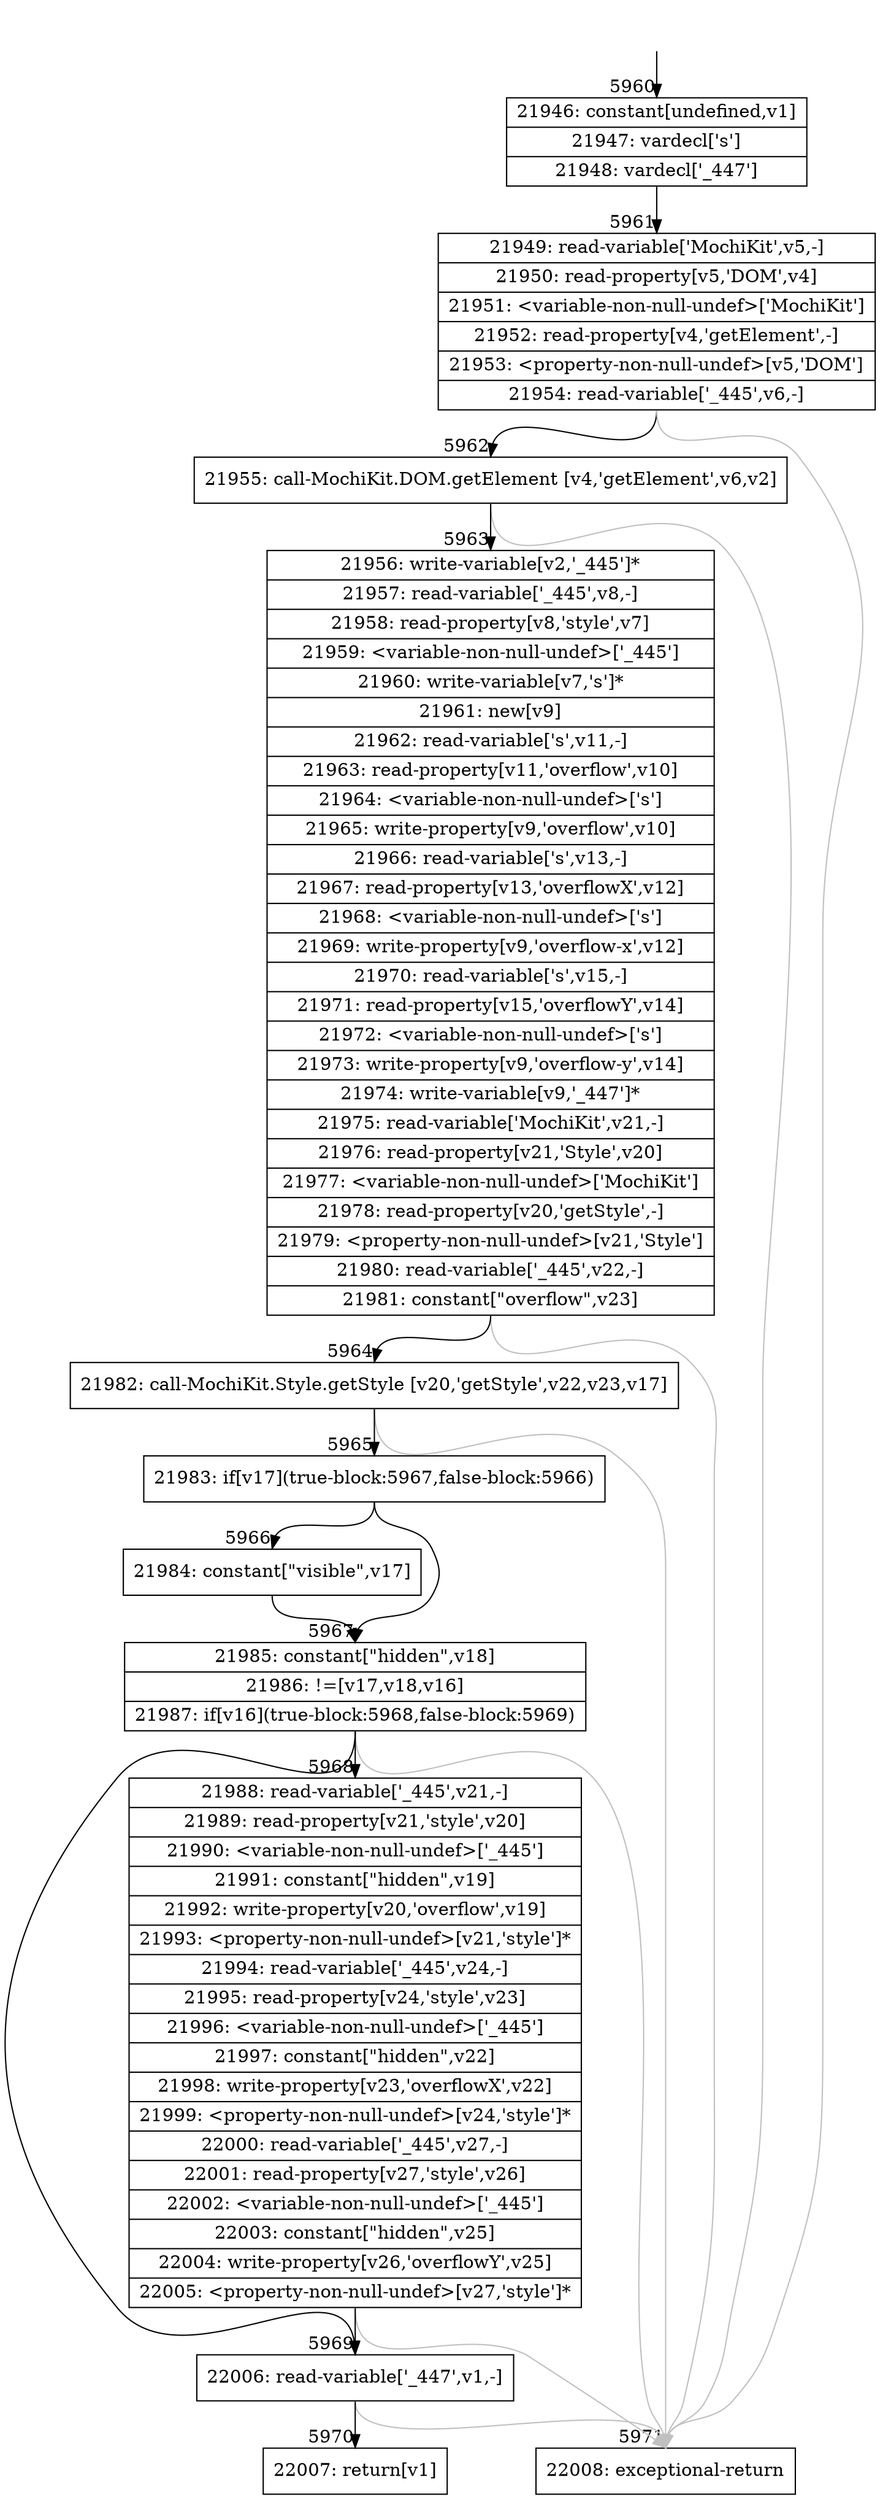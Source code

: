 digraph {
rankdir="TD"
BB_entry404[shape=none,label=""];
BB_entry404 -> BB5960 [tailport=s, headport=n, headlabel="    5960"]
BB5960 [shape=record label="{21946: constant[undefined,v1]|21947: vardecl['s']|21948: vardecl['_447']}" ] 
BB5960 -> BB5961 [tailport=s, headport=n, headlabel="      5961"]
BB5961 [shape=record label="{21949: read-variable['MochiKit',v5,-]|21950: read-property[v5,'DOM',v4]|21951: \<variable-non-null-undef\>['MochiKit']|21952: read-property[v4,'getElement',-]|21953: \<property-non-null-undef\>[v5,'DOM']|21954: read-variable['_445',v6,-]}" ] 
BB5961 -> BB5962 [tailport=s, headport=n, headlabel="      5962"]
BB5961 -> BB5971 [tailport=s, headport=n, color=gray, headlabel="      5971"]
BB5962 [shape=record label="{21955: call-MochiKit.DOM.getElement [v4,'getElement',v6,v2]}" ] 
BB5962 -> BB5963 [tailport=s, headport=n, headlabel="      5963"]
BB5962 -> BB5971 [tailport=s, headport=n, color=gray]
BB5963 [shape=record label="{21956: write-variable[v2,'_445']*|21957: read-variable['_445',v8,-]|21958: read-property[v8,'style',v7]|21959: \<variable-non-null-undef\>['_445']|21960: write-variable[v7,'s']*|21961: new[v9]|21962: read-variable['s',v11,-]|21963: read-property[v11,'overflow',v10]|21964: \<variable-non-null-undef\>['s']|21965: write-property[v9,'overflow',v10]|21966: read-variable['s',v13,-]|21967: read-property[v13,'overflowX',v12]|21968: \<variable-non-null-undef\>['s']|21969: write-property[v9,'overflow-x',v12]|21970: read-variable['s',v15,-]|21971: read-property[v15,'overflowY',v14]|21972: \<variable-non-null-undef\>['s']|21973: write-property[v9,'overflow-y',v14]|21974: write-variable[v9,'_447']*|21975: read-variable['MochiKit',v21,-]|21976: read-property[v21,'Style',v20]|21977: \<variable-non-null-undef\>['MochiKit']|21978: read-property[v20,'getStyle',-]|21979: \<property-non-null-undef\>[v21,'Style']|21980: read-variable['_445',v22,-]|21981: constant[\"overflow\",v23]}" ] 
BB5963 -> BB5964 [tailport=s, headport=n, headlabel="      5964"]
BB5963 -> BB5971 [tailport=s, headport=n, color=gray]
BB5964 [shape=record label="{21982: call-MochiKit.Style.getStyle [v20,'getStyle',v22,v23,v17]}" ] 
BB5964 -> BB5965 [tailport=s, headport=n, headlabel="      5965"]
BB5964 -> BB5971 [tailport=s, headport=n, color=gray]
BB5965 [shape=record label="{21983: if[v17](true-block:5967,false-block:5966)}" ] 
BB5965 -> BB5967 [tailport=s, headport=n, headlabel="      5967"]
BB5965 -> BB5966 [tailport=s, headport=n, headlabel="      5966"]
BB5966 [shape=record label="{21984: constant[\"visible\",v17]}" ] 
BB5966 -> BB5967 [tailport=s, headport=n]
BB5967 [shape=record label="{21985: constant[\"hidden\",v18]|21986: !=[v17,v18,v16]|21987: if[v16](true-block:5968,false-block:5969)}" ] 
BB5967 -> BB5968 [tailport=s, headport=n, headlabel="      5968"]
BB5967 -> BB5969 [tailport=s, headport=n, headlabel="      5969"]
BB5967 -> BB5971 [tailport=s, headport=n, color=gray]
BB5968 [shape=record label="{21988: read-variable['_445',v21,-]|21989: read-property[v21,'style',v20]|21990: \<variable-non-null-undef\>['_445']|21991: constant[\"hidden\",v19]|21992: write-property[v20,'overflow',v19]|21993: \<property-non-null-undef\>[v21,'style']*|21994: read-variable['_445',v24,-]|21995: read-property[v24,'style',v23]|21996: \<variable-non-null-undef\>['_445']|21997: constant[\"hidden\",v22]|21998: write-property[v23,'overflowX',v22]|21999: \<property-non-null-undef\>[v24,'style']*|22000: read-variable['_445',v27,-]|22001: read-property[v27,'style',v26]|22002: \<variable-non-null-undef\>['_445']|22003: constant[\"hidden\",v25]|22004: write-property[v26,'overflowY',v25]|22005: \<property-non-null-undef\>[v27,'style']*}" ] 
BB5968 -> BB5969 [tailport=s, headport=n]
BB5968 -> BB5971 [tailport=s, headport=n, color=gray]
BB5969 [shape=record label="{22006: read-variable['_447',v1,-]}" ] 
BB5969 -> BB5970 [tailport=s, headport=n, headlabel="      5970"]
BB5969 -> BB5971 [tailport=s, headport=n, color=gray]
BB5970 [shape=record label="{22007: return[v1]}" ] 
BB5971 [shape=record label="{22008: exceptional-return}" ] 
//#$~ 4181
}
